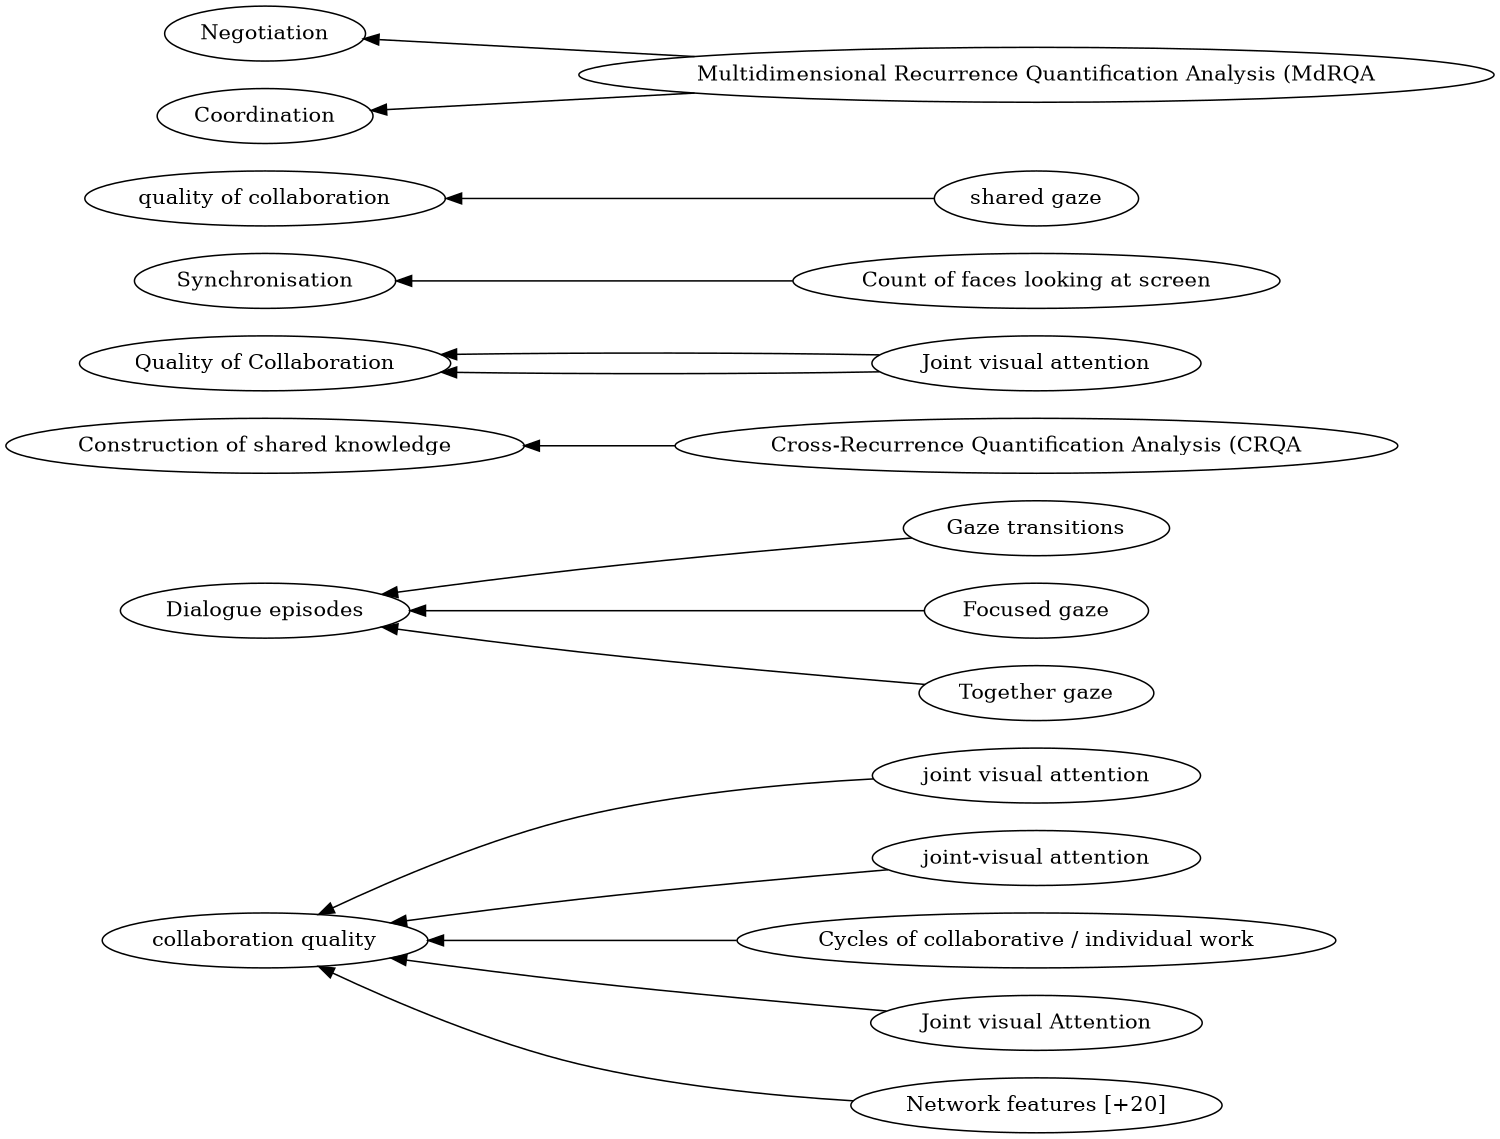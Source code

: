 digraph Test {
	rankdir=RL
	size="10,10"
	overlap=false
	splines=true
	{rank=same; "joint visual attention" "joint-visual attention" "Cycles of collaborative / individual work" "Gaze transitions" "Cross-Recurrence Quantification Analysis (CRQA" "Joint visual attention" "Focused gaze" "Count of faces looking at screen" "shared gaze" "Joint visual Attention" "Network features [+20]" "Together gaze" "Multidimensional Recurrence Quantification Analysis (MdRQA";}
	{rank=same; "Negotiation" "quality of collaboration" "Quality of Collaboration" "Dialogue episodes" "collaboration quality" "Coordination" "Construction of shared knowledge" "Synchronisation";}
	"Focused gaze" [href="https://scholar.google.com/scholar?hl=en&q=Understanding%20collaborative%20program%20comprehension:%20Interlacing%20gaze%20and%20dialogues" target=_blank]
	"Focused gaze" -> "Dialogue episodes"
	"Together gaze" [href="https://scholar.google.com/scholar?hl=en&q=Understanding%20collaborative%20program%20comprehension:%20Interlacing%20gaze%20and%20dialogues" target=_blank]
	"Together gaze" -> "Dialogue episodes"
	"Gaze transitions" [href="https://scholar.google.com/scholar?hl=en&q=Understanding%20collaborative%20program%20comprehension:%20Interlacing%20gaze%20and%20dialogues" target=_blank]
	"Gaze transitions" -> "Dialogue episodes"
	"Joint visual attention" [href="https://scholar.google.com/scholar?hl=en&q=Using%20Eye-Tracking%20Technology%20to%20Support%20Visual%20Coordination%20in%20Collaborative%20Problem-Solving%20Groups" target=_blank]
	"Joint visual attention" -> "Quality of Collaboration"
	"Joint visual attention" [href="https://scholar.google.com/scholar?hl=en&q=The%20Effect%20of%20Mutual%20Gaze%20Perception%20on%20Students’%20Verbal%20Coordination" target=_blank]
	"Joint visual attention" -> "Quality of Collaboration"
	"Joint visual Attention" [href="https://scholar.google.com/scholar?hl=en&q=Leveraging%20Mobile%20Eye-Trackers%20to%20Capture%20Joint%20Visual%20Attention%20in%20Co-Located%20Collaborative%20Learning" target=_blank]
	"Joint visual Attention" -> "collaboration quality"
	"Cycles of collaborative / individual work" [href="https://scholar.google.com/scholar?hl=en&q=Leveraging%20Mobile%20Eye-Trackers%20to%20Capture%20Joint%20Visual%20Attention%20in%20Co-Located%20Collaborative%20Learning" target=_blank]
	"Cycles of collaborative / individual work" -> "collaboration quality"
	"Cross-Recurrence Quantification Analysis (CRQA" [href="https://scholar.google.com/scholar?hl=en&q=Dynamics%20of%20Visual%20Attention%20in%20Multiparty%20Collaborative%20Problem%20Solving%20using%20Multidimensional%20Recurrence%20Quantification%20Analysis" target=_blank]
	"Cross-Recurrence Quantification Analysis (CRQA" -> "Construction of shared knowledge"
	"Multidimensional Recurrence Quantification Analysis (MdRQA" [href="https://scholar.google.com/scholar?hl=en&q=Dynamics%20of%20Visual%20Attention%20in%20Multiparty%20Collaborative%20Problem%20Solving%20using%20Multidimensional%20Recurrence%20Quantification%20Analysis" target=_blank]
	"Multidimensional Recurrence Quantification Analysis (MdRQA" -> Negotiation
	"Multidimensional Recurrence Quantification Analysis (MdRQA" [href="https://scholar.google.com/scholar?hl=en&q=Dynamics%20of%20Visual%20Attention%20in%20Multiparty%20Collaborative%20Problem%20Solving%20using%20Multidimensional%20Recurrence%20Quantification%20Analysis" target=_blank]
	"Multidimensional Recurrence Quantification Analysis (MdRQA" -> Coordination
	"Count of faces looking at screen" [href="https://scholar.google.com/scholar?hl=en&q=Using%20Multimodal%20Learning%20Analytics%20to%20Identify%20Aspects%20of%20Collaboration%20in%20Project-Based%20Learning" target=_blank]
	"Count of faces looking at screen" -> Synchronisation
	"Network features [+20]" [href="https://scholar.google.com/scholar?hl=en&q=Toward%20Collaboration%20Sensing" target=_blank]
	"Network features [+20]" -> "collaboration quality"
	"joint-visual attention" [href="https://scholar.google.com/scholar?hl=en&q=Unpacking%20Collaborative%20Learning%20Processes%20during%20Hands-on%20Activities%20using%20Mobile%20Eye-Trackers" target=_blank]
	"joint-visual attention" -> "collaboration quality"
	"joint visual attention" [href="https://scholar.google.com/scholar?hl=en&q=3D%20Tangibles%20Facilitate%20Joint%20Visual%20Attention%20in%20Dyads" target=_blank]
	"joint visual attention" -> "collaboration quality"
	"shared gaze" [href="https://scholar.google.com/scholar?hl=en&q=Effects%20of%20Shared%20Gaze%20on%20Audio-%20Versus%20Text-Based%20Remote%20Collaborations" target=_blank]
	"shared gaze" -> "quality of collaboration"
}
